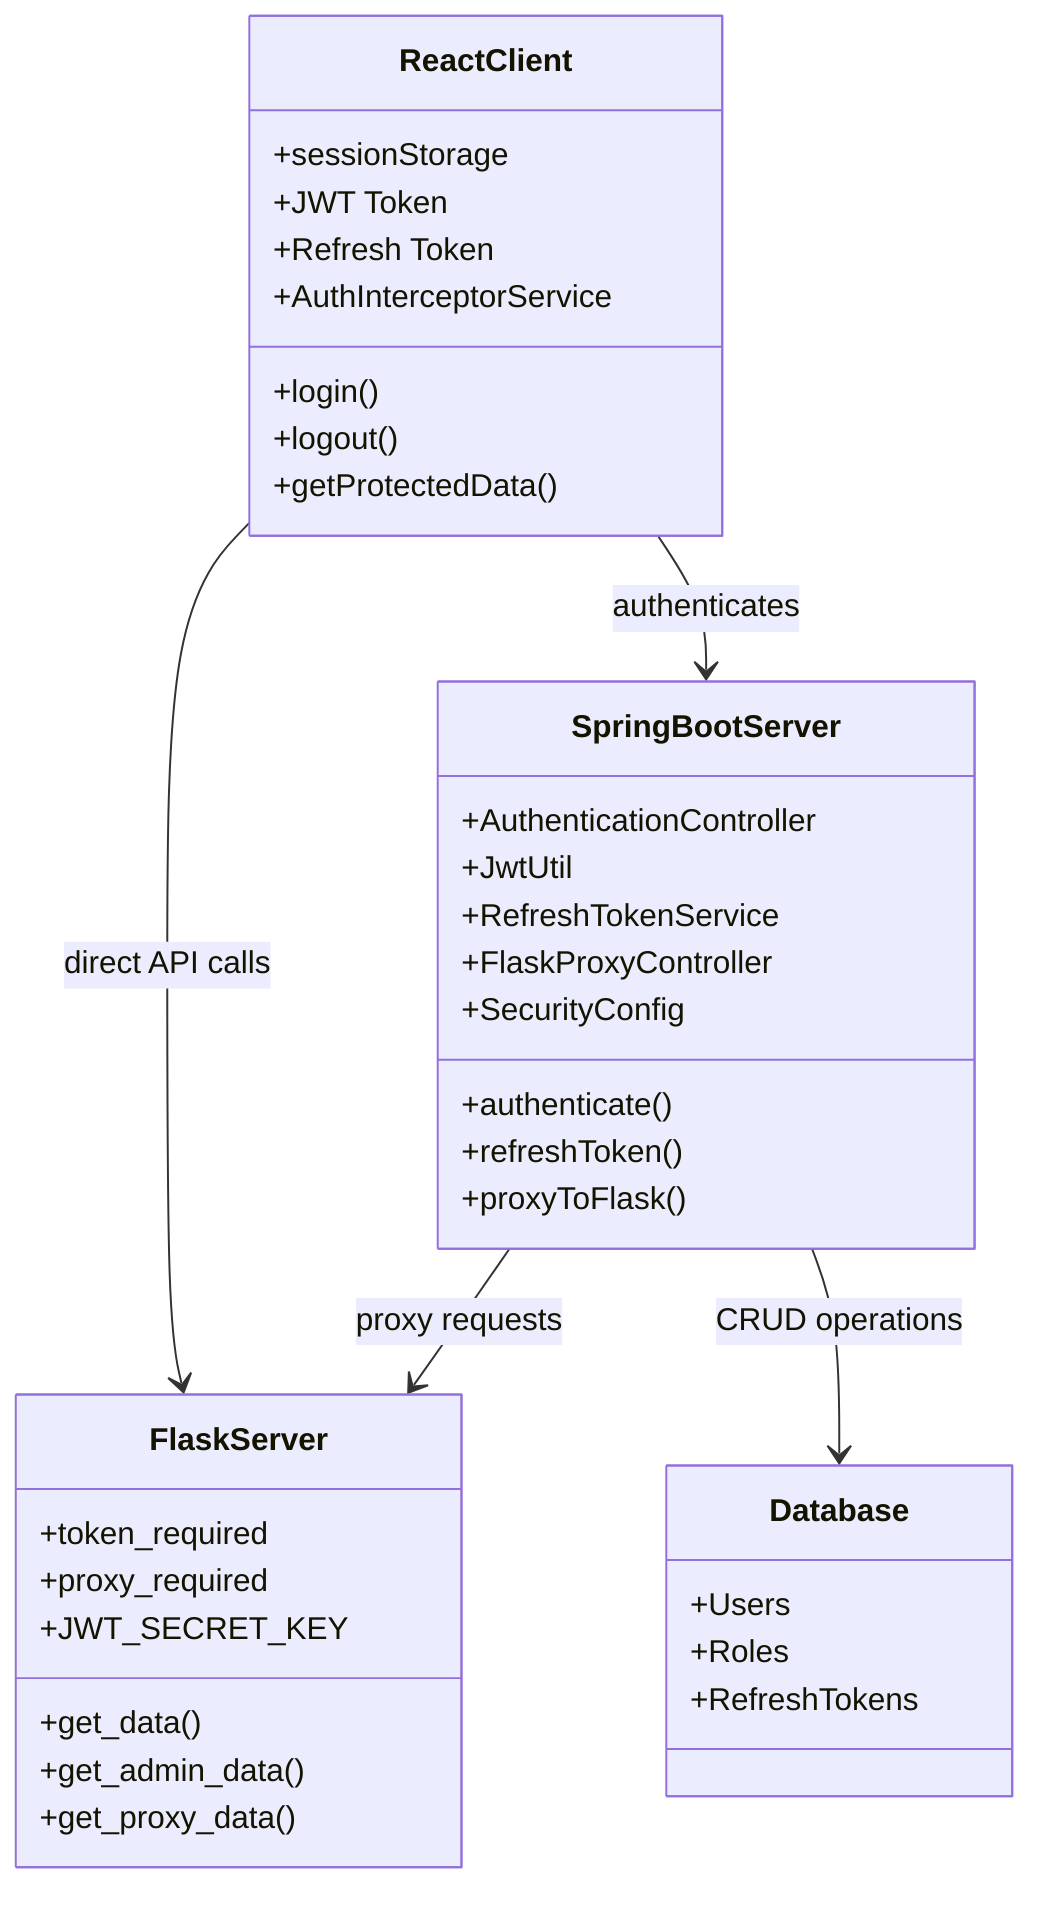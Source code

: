 classDiagram
    class ReactClient{
        +sessionStorage
        +JWT Token
        +Refresh Token
        +AuthInterceptorService
        +login()
        +logout()
        +getProtectedData()
    }

    class SpringBootServer{
        +AuthenticationController
        +JwtUtil
        +RefreshTokenService
        +FlaskProxyController
        +SecurityConfig
        +authenticate()
        +refreshToken()
        +proxyToFlask()
    }

    class FlaskServer{
        +token_required
        +proxy_required
        +JWT_SECRET_KEY
        +get_data()
        +get_admin_data()
        +get_proxy_data()
    }

    class Database{
        +Users
        +Roles
        +RefreshTokens
    }

    ReactClient --> SpringBootServer: authenticates
    ReactClient --> FlaskServer: direct API calls
    SpringBootServer --> FlaskServer: proxy requests
    SpringBootServer --> Database: CRUD operations